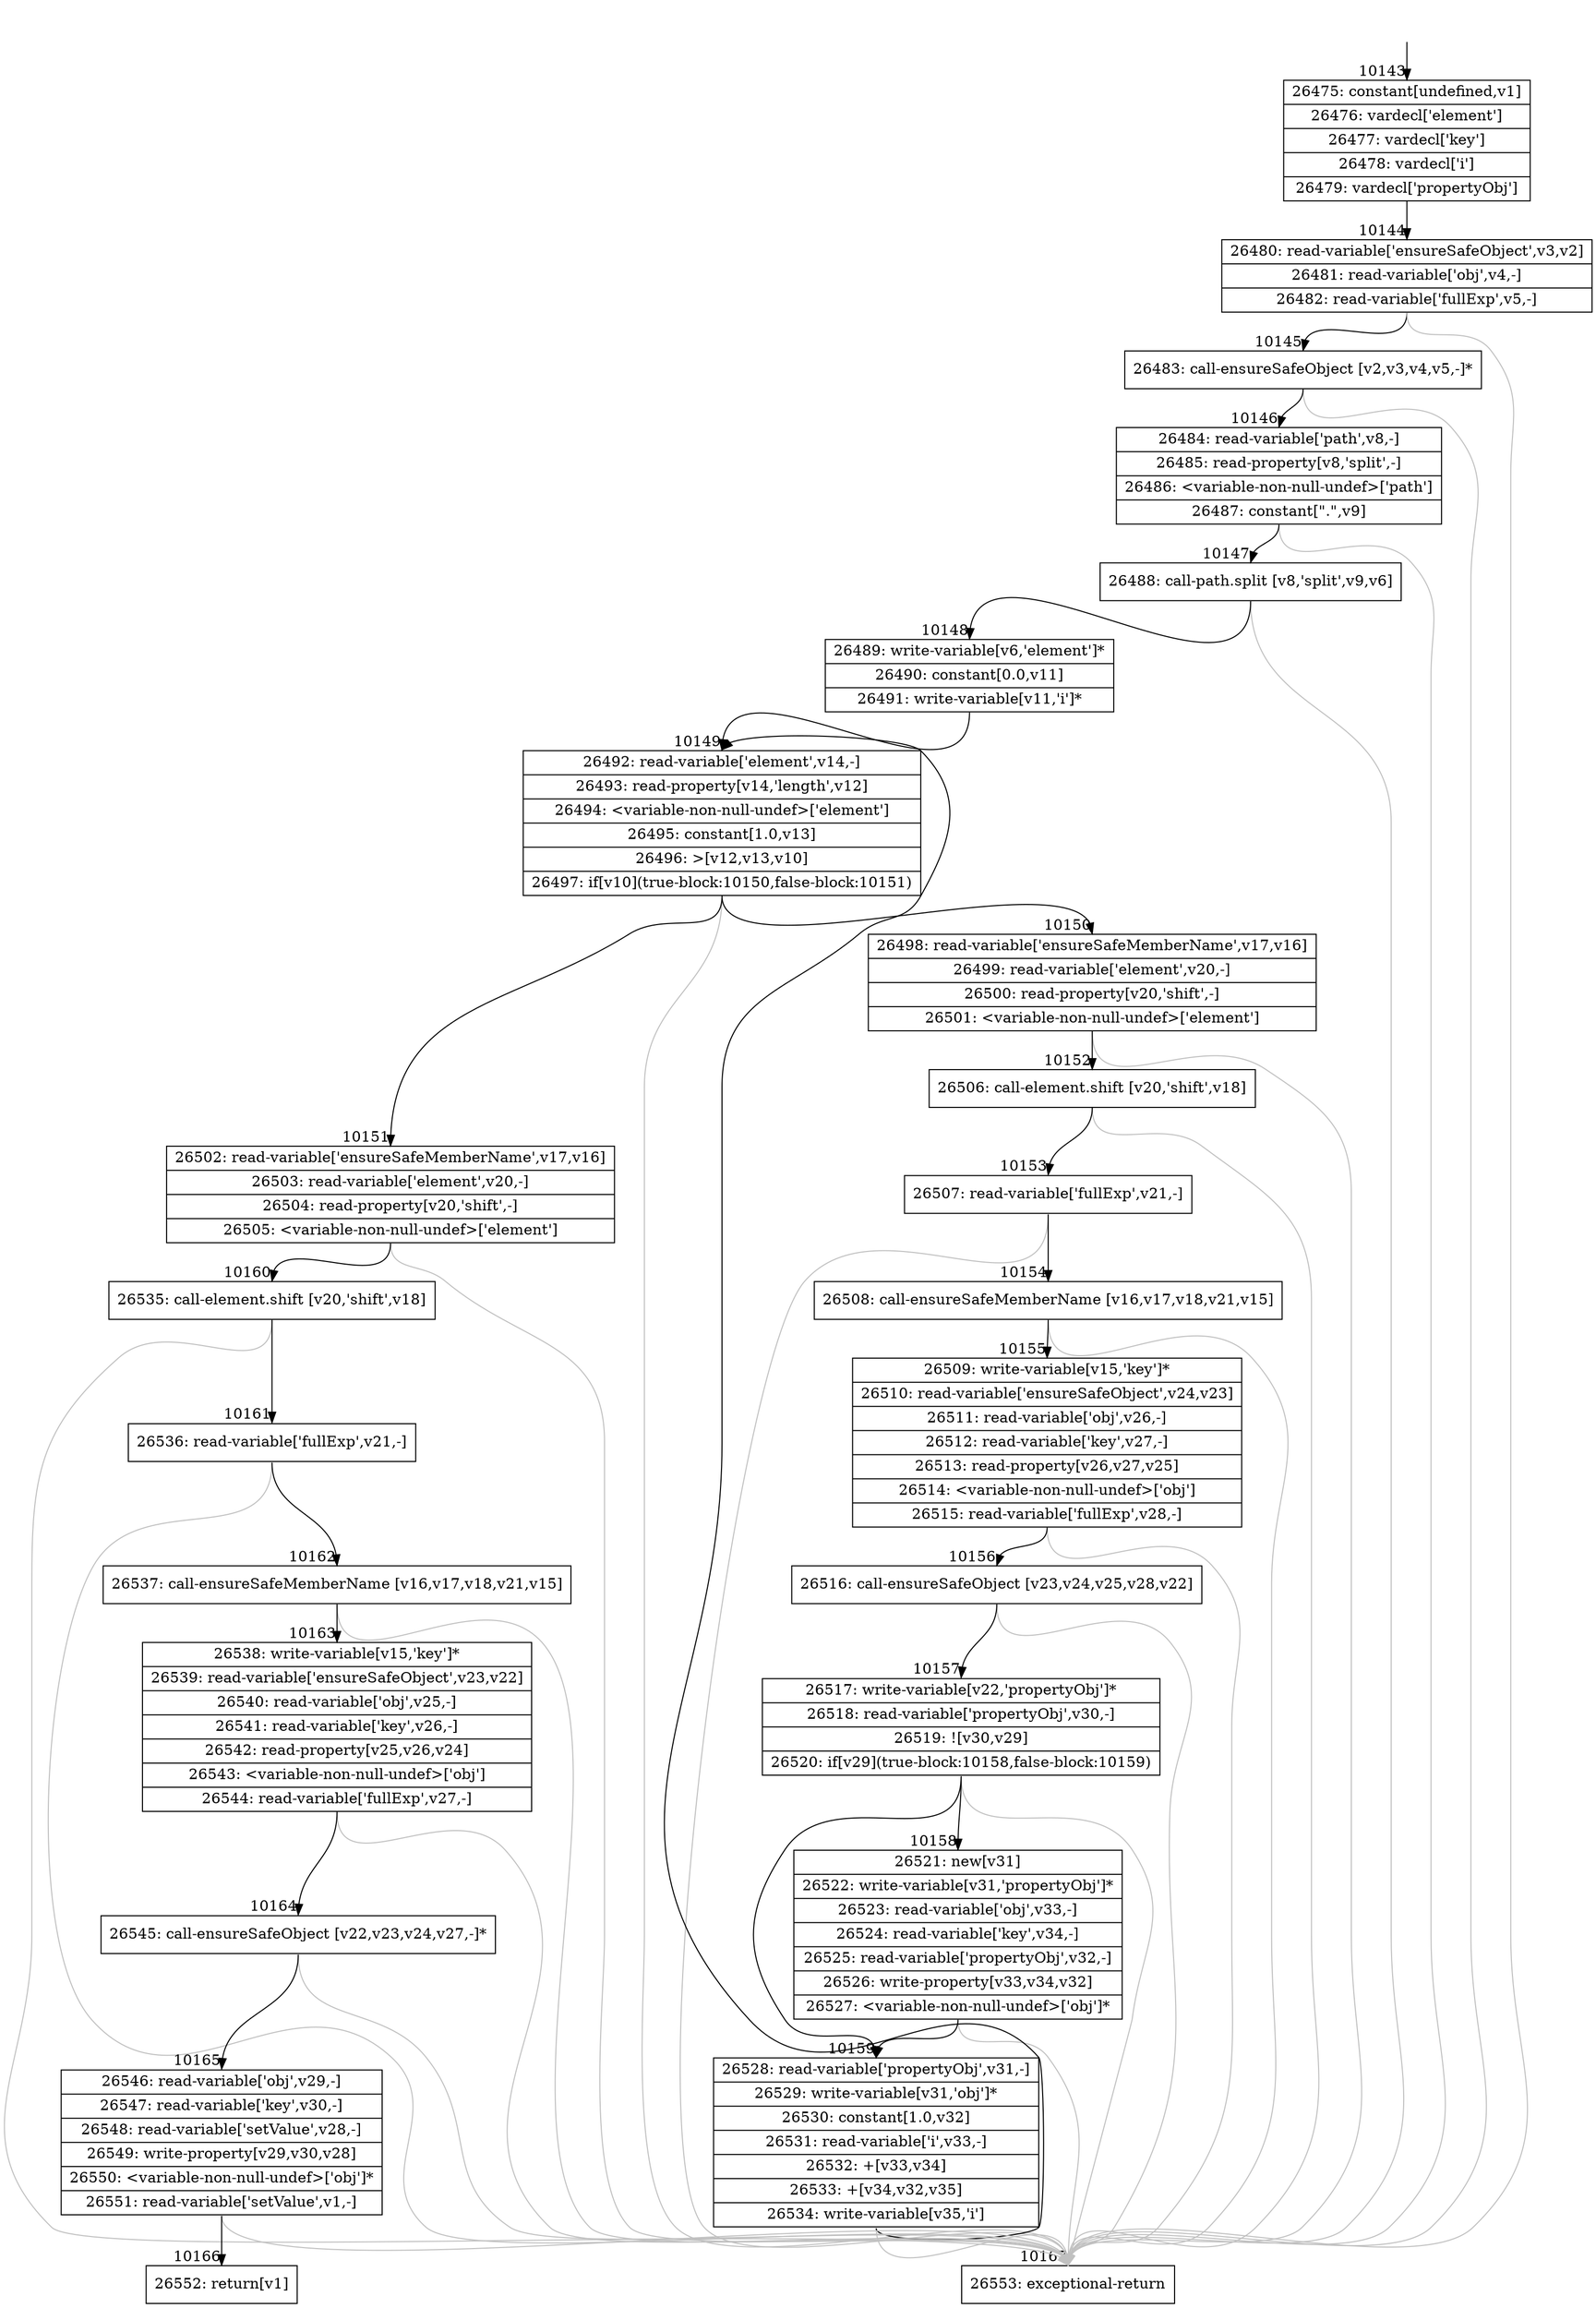 digraph {
rankdir="TD"
BB_entry765[shape=none,label=""];
BB_entry765 -> BB10143 [tailport=s, headport=n, headlabel="    10143"]
BB10143 [shape=record label="{26475: constant[undefined,v1]|26476: vardecl['element']|26477: vardecl['key']|26478: vardecl['i']|26479: vardecl['propertyObj']}" ] 
BB10143 -> BB10144 [tailport=s, headport=n, headlabel="      10144"]
BB10144 [shape=record label="{26480: read-variable['ensureSafeObject',v3,v2]|26481: read-variable['obj',v4,-]|26482: read-variable['fullExp',v5,-]}" ] 
BB10144 -> BB10145 [tailport=s, headport=n, headlabel="      10145"]
BB10144 -> BB10167 [tailport=s, headport=n, color=gray, headlabel="      10167"]
BB10145 [shape=record label="{26483: call-ensureSafeObject [v2,v3,v4,v5,-]*}" ] 
BB10145 -> BB10146 [tailport=s, headport=n, headlabel="      10146"]
BB10145 -> BB10167 [tailport=s, headport=n, color=gray]
BB10146 [shape=record label="{26484: read-variable['path',v8,-]|26485: read-property[v8,'split',-]|26486: \<variable-non-null-undef\>['path']|26487: constant[\".\",v9]}" ] 
BB10146 -> BB10147 [tailport=s, headport=n, headlabel="      10147"]
BB10146 -> BB10167 [tailport=s, headport=n, color=gray]
BB10147 [shape=record label="{26488: call-path.split [v8,'split',v9,v6]}" ] 
BB10147 -> BB10148 [tailport=s, headport=n, headlabel="      10148"]
BB10147 -> BB10167 [tailport=s, headport=n, color=gray]
BB10148 [shape=record label="{26489: write-variable[v6,'element']*|26490: constant[0.0,v11]|26491: write-variable[v11,'i']*}" ] 
BB10148 -> BB10149 [tailport=s, headport=n, headlabel="      10149"]
BB10149 [shape=record label="{26492: read-variable['element',v14,-]|26493: read-property[v14,'length',v12]|26494: \<variable-non-null-undef\>['element']|26495: constant[1.0,v13]|26496: \>[v12,v13,v10]|26497: if[v10](true-block:10150,false-block:10151)}" ] 
BB10149 -> BB10150 [tailport=s, headport=n, headlabel="      10150"]
BB10149 -> BB10151 [tailport=s, headport=n, headlabel="      10151"]
BB10149 -> BB10167 [tailport=s, headport=n, color=gray]
BB10150 [shape=record label="{26498: read-variable['ensureSafeMemberName',v17,v16]|26499: read-variable['element',v20,-]|26500: read-property[v20,'shift',-]|26501: \<variable-non-null-undef\>['element']}" ] 
BB10150 -> BB10152 [tailport=s, headport=n, headlabel="      10152"]
BB10150 -> BB10167 [tailport=s, headport=n, color=gray]
BB10151 [shape=record label="{26502: read-variable['ensureSafeMemberName',v17,v16]|26503: read-variable['element',v20,-]|26504: read-property[v20,'shift',-]|26505: \<variable-non-null-undef\>['element']}" ] 
BB10151 -> BB10160 [tailport=s, headport=n, headlabel="      10160"]
BB10151 -> BB10167 [tailport=s, headport=n, color=gray]
BB10152 [shape=record label="{26506: call-element.shift [v20,'shift',v18]}" ] 
BB10152 -> BB10153 [tailport=s, headport=n, headlabel="      10153"]
BB10152 -> BB10167 [tailport=s, headport=n, color=gray]
BB10153 [shape=record label="{26507: read-variable['fullExp',v21,-]}" ] 
BB10153 -> BB10154 [tailport=s, headport=n, headlabel="      10154"]
BB10153 -> BB10167 [tailport=s, headport=n, color=gray]
BB10154 [shape=record label="{26508: call-ensureSafeMemberName [v16,v17,v18,v21,v15]}" ] 
BB10154 -> BB10155 [tailport=s, headport=n, headlabel="      10155"]
BB10154 -> BB10167 [tailport=s, headport=n, color=gray]
BB10155 [shape=record label="{26509: write-variable[v15,'key']*|26510: read-variable['ensureSafeObject',v24,v23]|26511: read-variable['obj',v26,-]|26512: read-variable['key',v27,-]|26513: read-property[v26,v27,v25]|26514: \<variable-non-null-undef\>['obj']|26515: read-variable['fullExp',v28,-]}" ] 
BB10155 -> BB10156 [tailport=s, headport=n, headlabel="      10156"]
BB10155 -> BB10167 [tailport=s, headport=n, color=gray]
BB10156 [shape=record label="{26516: call-ensureSafeObject [v23,v24,v25,v28,v22]}" ] 
BB10156 -> BB10157 [tailport=s, headport=n, headlabel="      10157"]
BB10156 -> BB10167 [tailport=s, headport=n, color=gray]
BB10157 [shape=record label="{26517: write-variable[v22,'propertyObj']*|26518: read-variable['propertyObj',v30,-]|26519: ![v30,v29]|26520: if[v29](true-block:10158,false-block:10159)}" ] 
BB10157 -> BB10158 [tailport=s, headport=n, headlabel="      10158"]
BB10157 -> BB10159 [tailport=s, headport=n, headlabel="      10159"]
BB10157 -> BB10167 [tailport=s, headport=n, color=gray]
BB10158 [shape=record label="{26521: new[v31]|26522: write-variable[v31,'propertyObj']*|26523: read-variable['obj',v33,-]|26524: read-variable['key',v34,-]|26525: read-variable['propertyObj',v32,-]|26526: write-property[v33,v34,v32]|26527: \<variable-non-null-undef\>['obj']*}" ] 
BB10158 -> BB10159 [tailport=s, headport=n]
BB10158 -> BB10167 [tailport=s, headport=n, color=gray]
BB10159 [shape=record label="{26528: read-variable['propertyObj',v31,-]|26529: write-variable[v31,'obj']*|26530: constant[1.0,v32]|26531: read-variable['i',v33,-]|26532: +[v33,v34]|26533: +[v34,v32,v35]|26534: write-variable[v35,'i']}" ] 
BB10159 -> BB10149 [tailport=s, headport=n]
BB10159 -> BB10167 [tailport=s, headport=n, color=gray]
BB10160 [shape=record label="{26535: call-element.shift [v20,'shift',v18]}" ] 
BB10160 -> BB10161 [tailport=s, headport=n, headlabel="      10161"]
BB10160 -> BB10167 [tailport=s, headport=n, color=gray]
BB10161 [shape=record label="{26536: read-variable['fullExp',v21,-]}" ] 
BB10161 -> BB10162 [tailport=s, headport=n, headlabel="      10162"]
BB10161 -> BB10167 [tailport=s, headport=n, color=gray]
BB10162 [shape=record label="{26537: call-ensureSafeMemberName [v16,v17,v18,v21,v15]}" ] 
BB10162 -> BB10163 [tailport=s, headport=n, headlabel="      10163"]
BB10162 -> BB10167 [tailport=s, headport=n, color=gray]
BB10163 [shape=record label="{26538: write-variable[v15,'key']*|26539: read-variable['ensureSafeObject',v23,v22]|26540: read-variable['obj',v25,-]|26541: read-variable['key',v26,-]|26542: read-property[v25,v26,v24]|26543: \<variable-non-null-undef\>['obj']|26544: read-variable['fullExp',v27,-]}" ] 
BB10163 -> BB10164 [tailport=s, headport=n, headlabel="      10164"]
BB10163 -> BB10167 [tailport=s, headport=n, color=gray]
BB10164 [shape=record label="{26545: call-ensureSafeObject [v22,v23,v24,v27,-]*}" ] 
BB10164 -> BB10165 [tailport=s, headport=n, headlabel="      10165"]
BB10164 -> BB10167 [tailport=s, headport=n, color=gray]
BB10165 [shape=record label="{26546: read-variable['obj',v29,-]|26547: read-variable['key',v30,-]|26548: read-variable['setValue',v28,-]|26549: write-property[v29,v30,v28]|26550: \<variable-non-null-undef\>['obj']*|26551: read-variable['setValue',v1,-]}" ] 
BB10165 -> BB10166 [tailport=s, headport=n, headlabel="      10166"]
BB10165 -> BB10167 [tailport=s, headport=n, color=gray]
BB10166 [shape=record label="{26552: return[v1]}" ] 
BB10167 [shape=record label="{26553: exceptional-return}" ] 
//#$~ 13975
}
